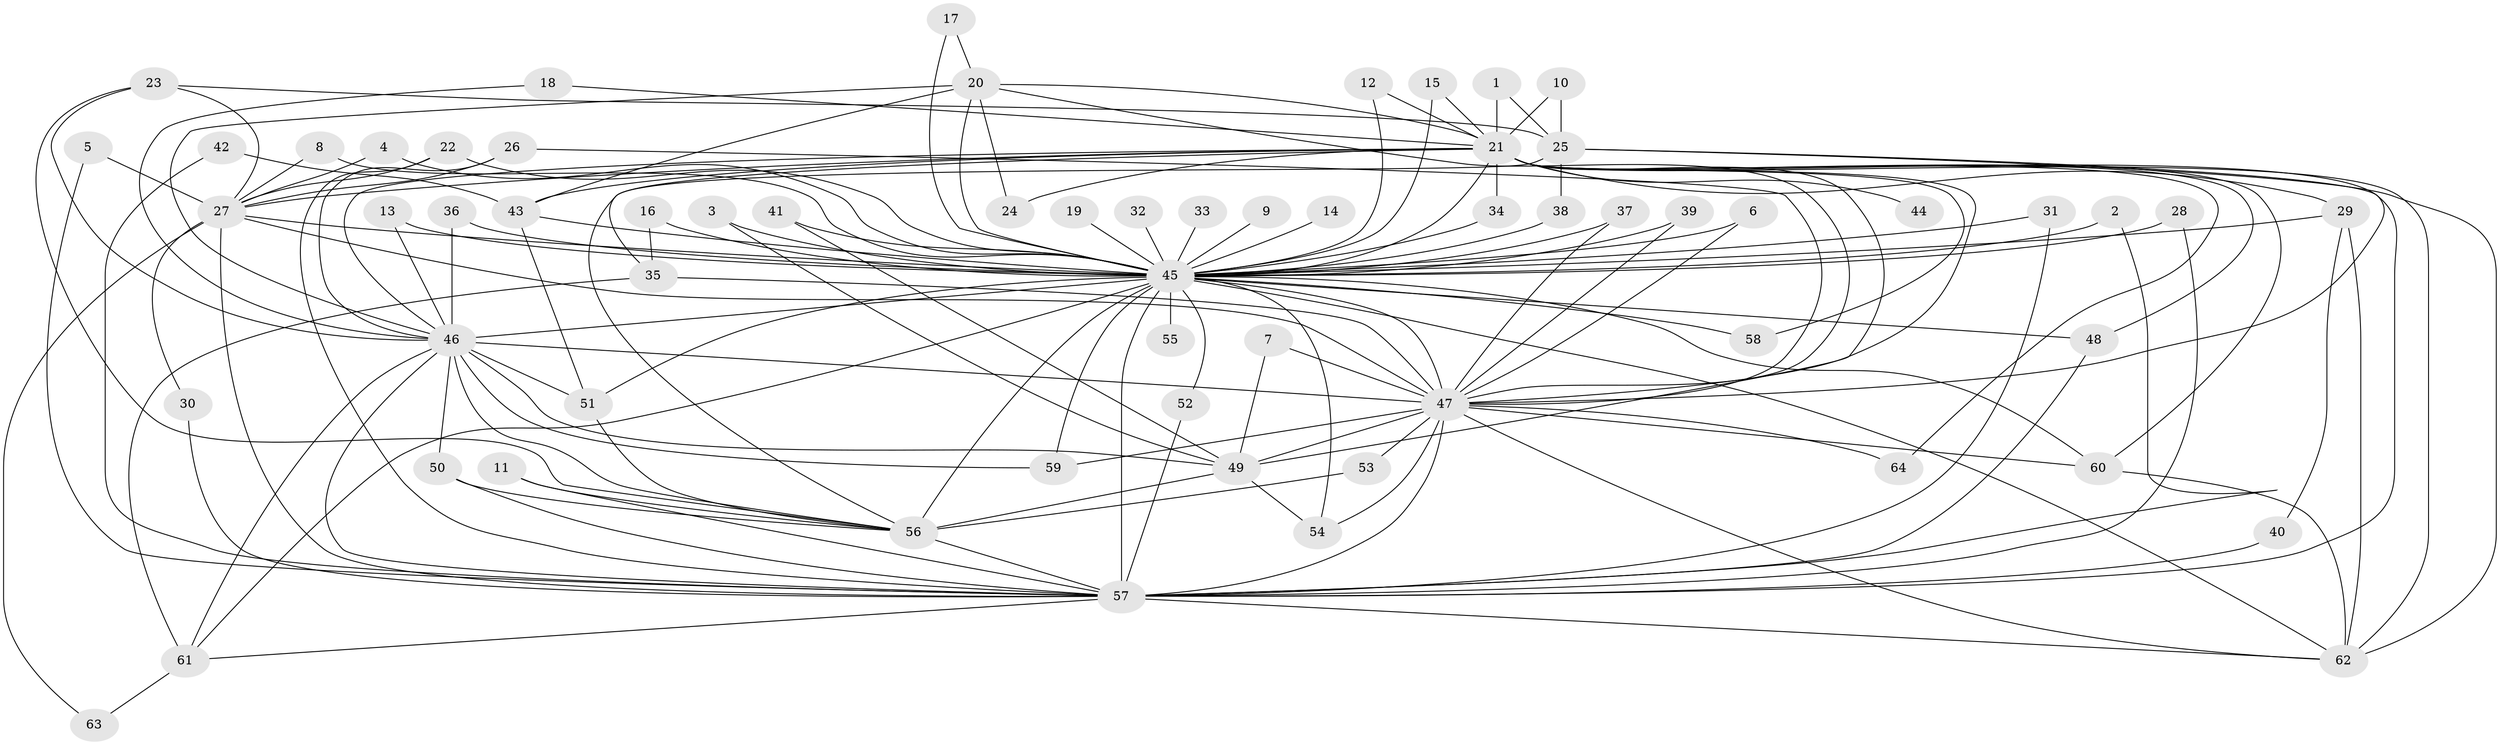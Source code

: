 // original degree distribution, {14: 0.007874015748031496, 21: 0.015748031496062992, 17: 0.007874015748031496, 22: 0.007874015748031496, 24: 0.007874015748031496, 23: 0.007874015748031496, 26: 0.007874015748031496, 27: 0.007874015748031496, 33: 0.007874015748031496, 3: 0.16535433070866143, 5: 0.047244094488188976, 8: 0.015748031496062992, 12: 0.007874015748031496, 2: 0.5905511811023622, 6: 0.007874015748031496, 4: 0.06299212598425197, 7: 0.023622047244094488}
// Generated by graph-tools (version 1.1) at 2025/49/03/09/25 03:49:39]
// undirected, 64 vertices, 147 edges
graph export_dot {
graph [start="1"]
  node [color=gray90,style=filled];
  1;
  2;
  3;
  4;
  5;
  6;
  7;
  8;
  9;
  10;
  11;
  12;
  13;
  14;
  15;
  16;
  17;
  18;
  19;
  20;
  21;
  22;
  23;
  24;
  25;
  26;
  27;
  28;
  29;
  30;
  31;
  32;
  33;
  34;
  35;
  36;
  37;
  38;
  39;
  40;
  41;
  42;
  43;
  44;
  45;
  46;
  47;
  48;
  49;
  50;
  51;
  52;
  53;
  54;
  55;
  56;
  57;
  58;
  59;
  60;
  61;
  62;
  63;
  64;
  1 -- 21 [weight=2.0];
  1 -- 25 [weight=1.0];
  2 -- 45 [weight=1.0];
  2 -- 57 [weight=1.0];
  3 -- 45 [weight=1.0];
  3 -- 49 [weight=1.0];
  4 -- 27 [weight=1.0];
  4 -- 45 [weight=2.0];
  5 -- 27 [weight=1.0];
  5 -- 57 [weight=1.0];
  6 -- 45 [weight=1.0];
  6 -- 47 [weight=1.0];
  7 -- 47 [weight=1.0];
  7 -- 49 [weight=1.0];
  8 -- 27 [weight=1.0];
  8 -- 45 [weight=1.0];
  9 -- 45 [weight=2.0];
  10 -- 21 [weight=1.0];
  10 -- 25 [weight=1.0];
  11 -- 56 [weight=1.0];
  11 -- 57 [weight=1.0];
  12 -- 21 [weight=1.0];
  12 -- 45 [weight=1.0];
  13 -- 45 [weight=1.0];
  13 -- 46 [weight=1.0];
  14 -- 45 [weight=2.0];
  15 -- 21 [weight=1.0];
  15 -- 45 [weight=2.0];
  16 -- 35 [weight=1.0];
  16 -- 45 [weight=1.0];
  17 -- 20 [weight=1.0];
  17 -- 45 [weight=1.0];
  18 -- 21 [weight=1.0];
  18 -- 46 [weight=1.0];
  19 -- 45 [weight=2.0];
  20 -- 21 [weight=1.0];
  20 -- 24 [weight=1.0];
  20 -- 43 [weight=1.0];
  20 -- 45 [weight=3.0];
  20 -- 46 [weight=1.0];
  20 -- 47 [weight=1.0];
  21 -- 24 [weight=1.0];
  21 -- 27 [weight=1.0];
  21 -- 29 [weight=2.0];
  21 -- 34 [weight=1.0];
  21 -- 35 [weight=2.0];
  21 -- 43 [weight=2.0];
  21 -- 44 [weight=1.0];
  21 -- 45 [weight=11.0];
  21 -- 46 [weight=2.0];
  21 -- 47 [weight=2.0];
  21 -- 48 [weight=2.0];
  21 -- 49 [weight=1.0];
  21 -- 57 [weight=3.0];
  21 -- 58 [weight=1.0];
  21 -- 60 [weight=2.0];
  21 -- 62 [weight=2.0];
  21 -- 64 [weight=1.0];
  22 -- 27 [weight=1.0];
  22 -- 45 [weight=2.0];
  22 -- 57 [weight=2.0];
  23 -- 25 [weight=1.0];
  23 -- 27 [weight=1.0];
  23 -- 46 [weight=1.0];
  23 -- 56 [weight=1.0];
  25 -- 38 [weight=1.0];
  25 -- 47 [weight=2.0];
  25 -- 56 [weight=1.0];
  25 -- 62 [weight=1.0];
  26 -- 27 [weight=1.0];
  26 -- 46 [weight=1.0];
  26 -- 47 [weight=1.0];
  27 -- 30 [weight=1.0];
  27 -- 45 [weight=1.0];
  27 -- 47 [weight=1.0];
  27 -- 57 [weight=1.0];
  27 -- 63 [weight=1.0];
  28 -- 45 [weight=1.0];
  28 -- 57 [weight=1.0];
  29 -- 40 [weight=1.0];
  29 -- 45 [weight=1.0];
  29 -- 62 [weight=1.0];
  30 -- 57 [weight=1.0];
  31 -- 45 [weight=1.0];
  31 -- 57 [weight=1.0];
  32 -- 45 [weight=2.0];
  33 -- 45 [weight=2.0];
  34 -- 45 [weight=1.0];
  35 -- 47 [weight=1.0];
  35 -- 61 [weight=1.0];
  36 -- 45 [weight=1.0];
  36 -- 46 [weight=1.0];
  37 -- 45 [weight=1.0];
  37 -- 47 [weight=1.0];
  38 -- 45 [weight=1.0];
  39 -- 45 [weight=1.0];
  39 -- 47 [weight=1.0];
  40 -- 57 [weight=1.0];
  41 -- 45 [weight=1.0];
  41 -- 49 [weight=1.0];
  42 -- 43 [weight=1.0];
  42 -- 57 [weight=1.0];
  43 -- 45 [weight=3.0];
  43 -- 51 [weight=1.0];
  45 -- 46 [weight=5.0];
  45 -- 47 [weight=5.0];
  45 -- 48 [weight=1.0];
  45 -- 51 [weight=1.0];
  45 -- 52 [weight=1.0];
  45 -- 54 [weight=1.0];
  45 -- 55 [weight=2.0];
  45 -- 56 [weight=3.0];
  45 -- 57 [weight=6.0];
  45 -- 58 [weight=1.0];
  45 -- 59 [weight=3.0];
  45 -- 60 [weight=1.0];
  45 -- 61 [weight=1.0];
  45 -- 62 [weight=1.0];
  46 -- 47 [weight=1.0];
  46 -- 49 [weight=1.0];
  46 -- 50 [weight=1.0];
  46 -- 51 [weight=1.0];
  46 -- 56 [weight=1.0];
  46 -- 57 [weight=1.0];
  46 -- 59 [weight=1.0];
  46 -- 61 [weight=1.0];
  47 -- 49 [weight=1.0];
  47 -- 53 [weight=1.0];
  47 -- 54 [weight=1.0];
  47 -- 57 [weight=1.0];
  47 -- 59 [weight=1.0];
  47 -- 60 [weight=1.0];
  47 -- 62 [weight=1.0];
  47 -- 64 [weight=1.0];
  48 -- 57 [weight=1.0];
  49 -- 54 [weight=1.0];
  49 -- 56 [weight=1.0];
  50 -- 56 [weight=1.0];
  50 -- 57 [weight=1.0];
  51 -- 56 [weight=1.0];
  52 -- 57 [weight=1.0];
  53 -- 56 [weight=1.0];
  56 -- 57 [weight=1.0];
  57 -- 61 [weight=1.0];
  57 -- 62 [weight=1.0];
  60 -- 62 [weight=1.0];
  61 -- 63 [weight=1.0];
}
